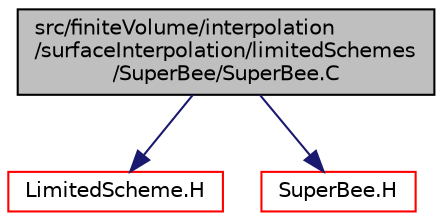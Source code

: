 digraph "src/finiteVolume/interpolation/surfaceInterpolation/limitedSchemes/SuperBee/SuperBee.C"
{
  bgcolor="transparent";
  edge [fontname="Helvetica",fontsize="10",labelfontname="Helvetica",labelfontsize="10"];
  node [fontname="Helvetica",fontsize="10",shape=record];
  Node1 [label="src/finiteVolume/interpolation\l/surfaceInterpolation/limitedSchemes\l/SuperBee/SuperBee.C",height=0.2,width=0.4,color="black", fillcolor="grey75", style="filled", fontcolor="black"];
  Node1 -> Node2 [color="midnightblue",fontsize="10",style="solid",fontname="Helvetica"];
  Node2 [label="LimitedScheme.H",height=0.2,width=0.4,color="red",URL="$a06182.html"];
  Node1 -> Node3 [color="midnightblue",fontsize="10",style="solid",fontname="Helvetica"];
  Node3 [label="SuperBee.H",height=0.2,width=0.4,color="red",URL="$a06208.html"];
}
